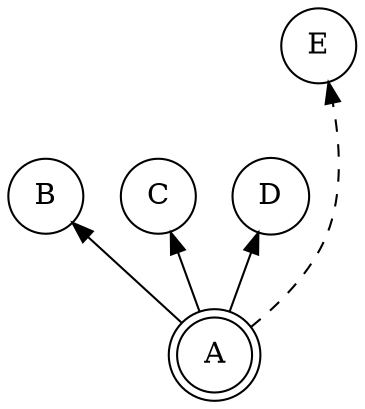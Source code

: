 digraph proj {
rankdir="BT";
node [shape=circle]
edge [style=filled]

  B [label="B"]
  C [label="C"]
  D [label="D"]
  E [label="E"]

subgraph known {
  node [shape=doublecircle]

  A [label="A"]

}

A->B
A->C
A->D

subgraph path
   {
       edge [style=dashed]

       A->E
   }
D->E [style=invis];
}


